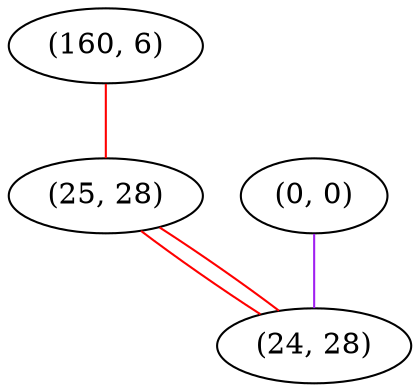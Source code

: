 graph "" {
"(160, 6)";
"(0, 0)";
"(25, 28)";
"(24, 28)";
"(160, 6)" -- "(25, 28)"  [color=red, key=0, weight=1];
"(0, 0)" -- "(24, 28)"  [color=purple, key=0, weight=4];
"(25, 28)" -- "(24, 28)"  [color=red, key=0, weight=1];
"(25, 28)" -- "(24, 28)"  [color=red, key=1, weight=1];
}
